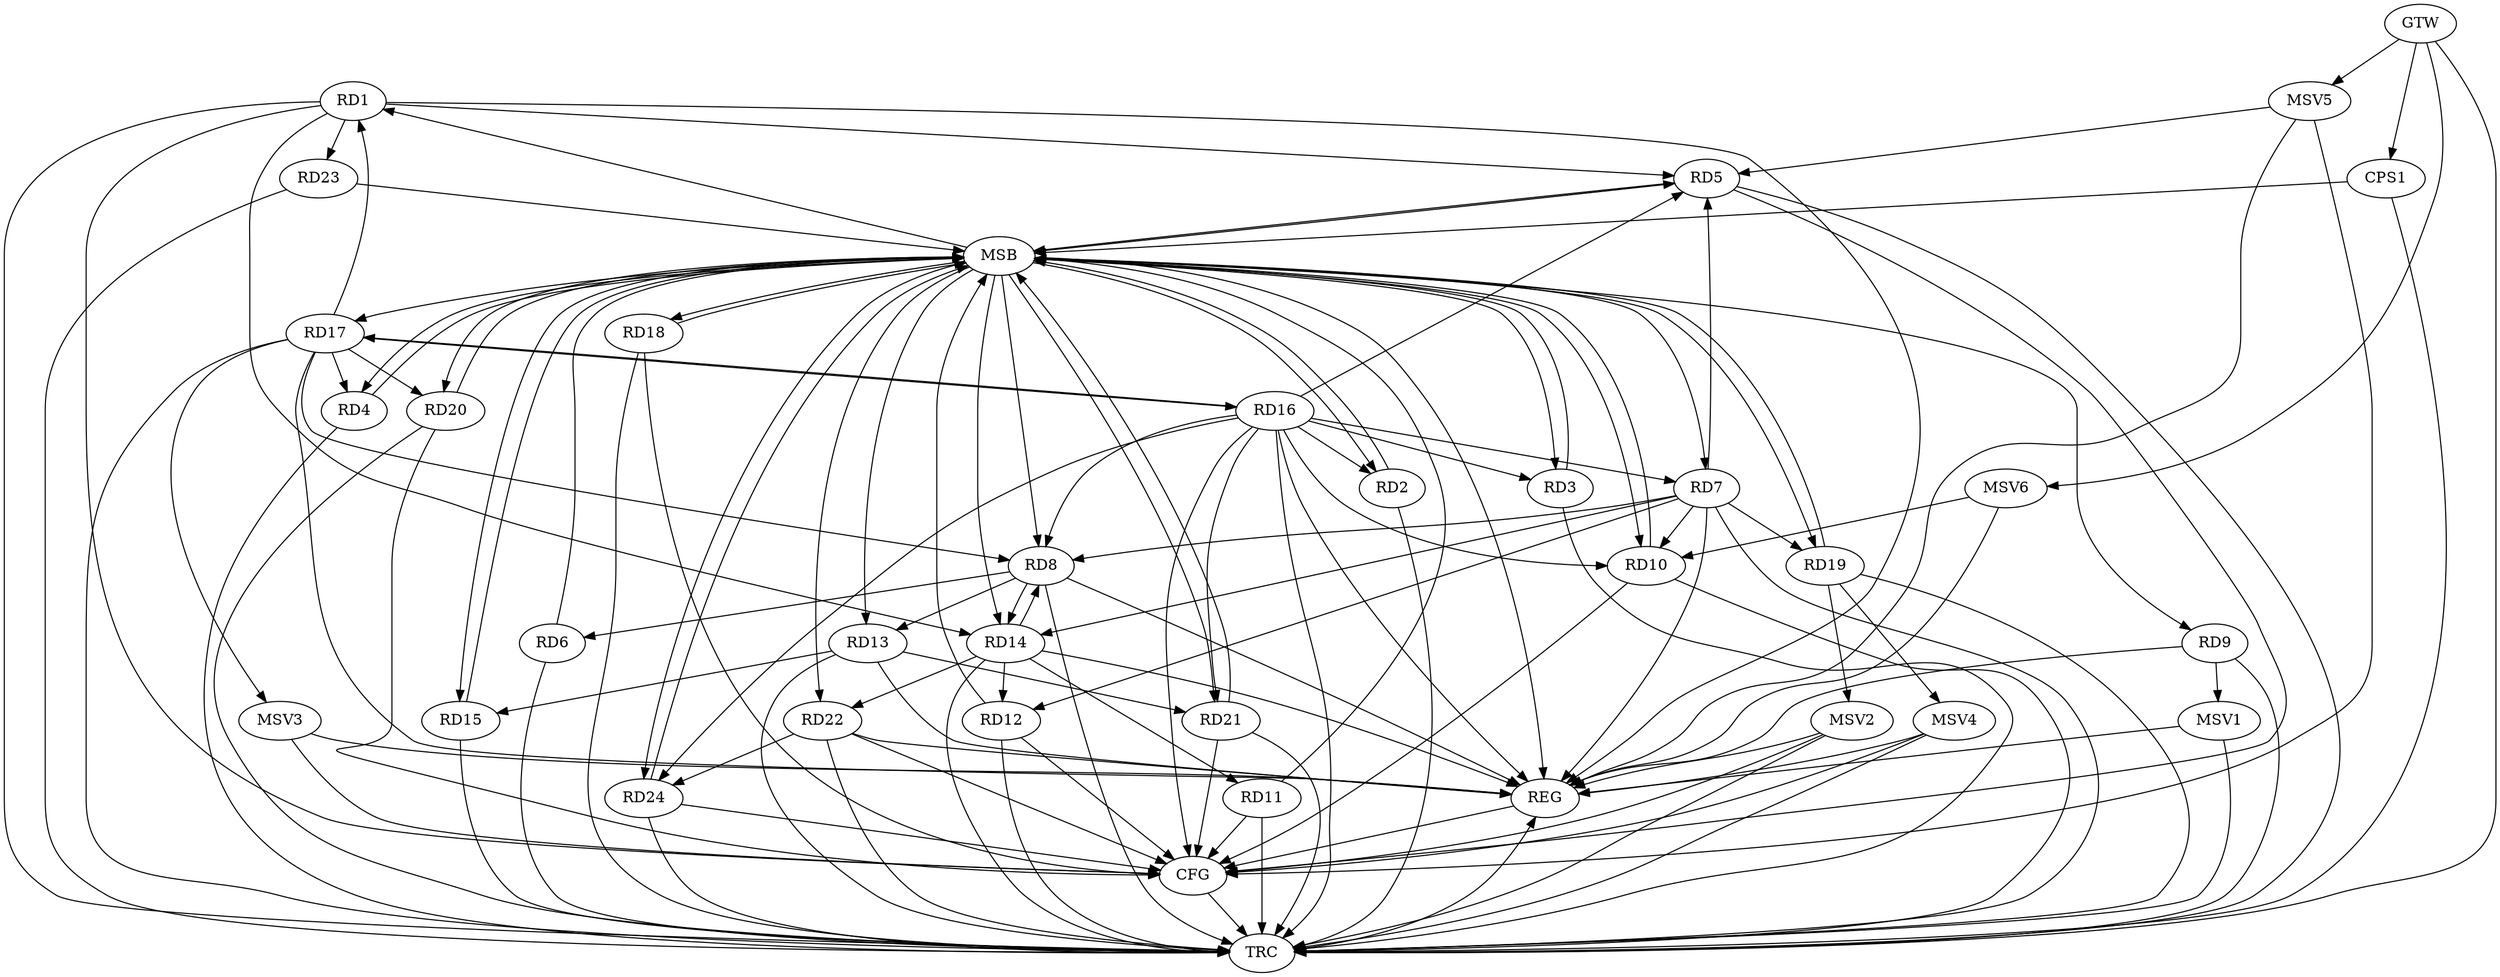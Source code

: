 strict digraph G {
  RD1 [ label="RD1" ];
  RD2 [ label="RD2" ];
  RD3 [ label="RD3" ];
  RD4 [ label="RD4" ];
  RD5 [ label="RD5" ];
  RD6 [ label="RD6" ];
  RD7 [ label="RD7" ];
  RD8 [ label="RD8" ];
  RD9 [ label="RD9" ];
  RD10 [ label="RD10" ];
  RD11 [ label="RD11" ];
  RD12 [ label="RD12" ];
  RD13 [ label="RD13" ];
  RD14 [ label="RD14" ];
  RD15 [ label="RD15" ];
  RD16 [ label="RD16" ];
  RD17 [ label="RD17" ];
  RD18 [ label="RD18" ];
  RD19 [ label="RD19" ];
  RD20 [ label="RD20" ];
  RD21 [ label="RD21" ];
  RD22 [ label="RD22" ];
  RD23 [ label="RD23" ];
  RD24 [ label="RD24" ];
  CPS1 [ label="CPS1" ];
  GTW [ label="GTW" ];
  REG [ label="REG" ];
  MSB [ label="MSB" ];
  CFG [ label="CFG" ];
  TRC [ label="TRC" ];
  MSV1 [ label="MSV1" ];
  MSV2 [ label="MSV2" ];
  MSV3 [ label="MSV3" ];
  MSV4 [ label="MSV4" ];
  MSV5 [ label="MSV5" ];
  MSV6 [ label="MSV6" ];
  RD1 -> RD5;
  RD1 -> RD14;
  RD17 -> RD1;
  RD1 -> RD23;
  RD16 -> RD3;
  RD17 -> RD4;
  RD7 -> RD5;
  RD16 -> RD5;
  RD8 -> RD6;
  RD7 -> RD8;
  RD7 -> RD10;
  RD7 -> RD12;
  RD7 -> RD14;
  RD16 -> RD7;
  RD7 -> RD19;
  RD8 -> RD13;
  RD8 -> RD14;
  RD14 -> RD8;
  RD16 -> RD8;
  RD17 -> RD8;
  RD16 -> RD10;
  RD14 -> RD11;
  RD14 -> RD12;
  RD13 -> RD15;
  RD13 -> RD21;
  RD14 -> RD22;
  RD16 -> RD17;
  RD17 -> RD16;
  RD16 -> RD21;
  RD16 -> RD24;
  RD17 -> RD20;
  RD22 -> RD24;
  GTW -> CPS1;
  RD1 -> REG;
  RD7 -> REG;
  RD8 -> REG;
  RD9 -> REG;
  RD13 -> REG;
  RD14 -> REG;
  RD16 -> REG;
  RD17 -> REG;
  RD22 -> REG;
  RD2 -> MSB;
  MSB -> RD3;
  MSB -> RD19;
  MSB -> REG;
  RD3 -> MSB;
  MSB -> RD9;
  MSB -> RD18;
  RD4 -> MSB;
  MSB -> RD2;
  MSB -> RD7;
  MSB -> RD20;
  MSB -> RD21;
  RD5 -> MSB;
  MSB -> RD8;
  MSB -> RD24;
  RD6 -> MSB;
  MSB -> RD5;
  MSB -> RD15;
  MSB -> RD22;
  RD10 -> MSB;
  MSB -> RD4;
  RD11 -> MSB;
  RD12 -> MSB;
  MSB -> RD10;
  RD15 -> MSB;
  MSB -> RD1;
  MSB -> RD13;
  RD18 -> MSB;
  RD19 -> MSB;
  RD20 -> MSB;
  RD21 -> MSB;
  MSB -> RD17;
  RD23 -> MSB;
  MSB -> RD14;
  RD24 -> MSB;
  CPS1 -> MSB;
  RD20 -> CFG;
  RD24 -> CFG;
  RD18 -> CFG;
  RD5 -> CFG;
  RD11 -> CFG;
  RD1 -> CFG;
  RD12 -> CFG;
  RD10 -> CFG;
  RD16 -> CFG;
  RD21 -> CFG;
  RD22 -> CFG;
  REG -> CFG;
  RD1 -> TRC;
  RD2 -> TRC;
  RD3 -> TRC;
  RD4 -> TRC;
  RD5 -> TRC;
  RD6 -> TRC;
  RD7 -> TRC;
  RD8 -> TRC;
  RD9 -> TRC;
  RD10 -> TRC;
  RD11 -> TRC;
  RD12 -> TRC;
  RD13 -> TRC;
  RD14 -> TRC;
  RD15 -> TRC;
  RD16 -> TRC;
  RD17 -> TRC;
  RD18 -> TRC;
  RD19 -> TRC;
  RD20 -> TRC;
  RD21 -> TRC;
  RD22 -> TRC;
  RD23 -> TRC;
  RD24 -> TRC;
  CPS1 -> TRC;
  GTW -> TRC;
  CFG -> TRC;
  TRC -> REG;
  RD16 -> RD2;
  RD9 -> MSV1;
  MSV1 -> REG;
  MSV1 -> TRC;
  RD19 -> MSV2;
  MSV2 -> REG;
  MSV2 -> TRC;
  MSV2 -> CFG;
  RD17 -> MSV3;
  MSV3 -> REG;
  MSV3 -> CFG;
  RD19 -> MSV4;
  MSV4 -> REG;
  MSV4 -> TRC;
  MSV4 -> CFG;
  MSV5 -> RD5;
  GTW -> MSV5;
  MSV5 -> REG;
  MSV5 -> CFG;
  MSV6 -> RD10;
  GTW -> MSV6;
  MSV6 -> REG;
}
